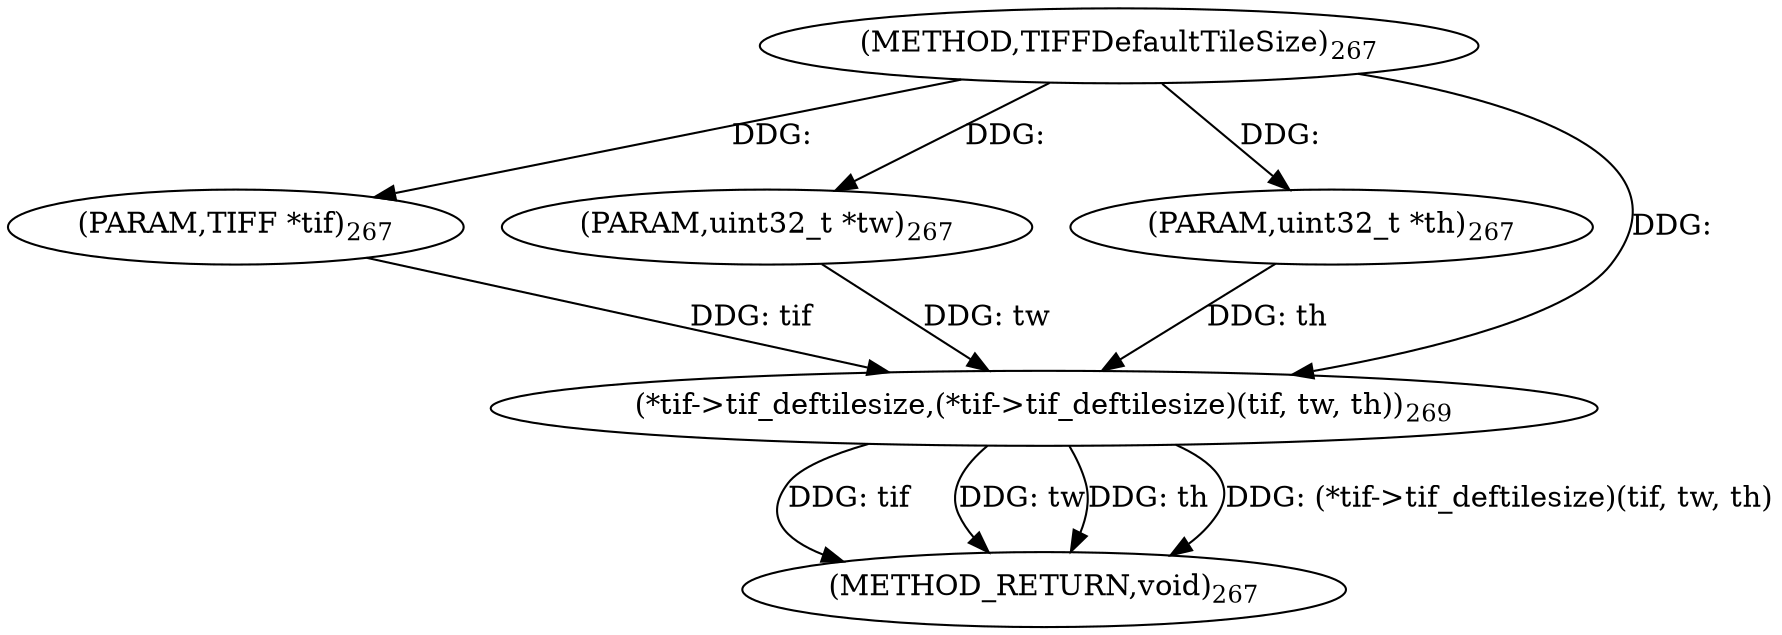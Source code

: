 digraph "TIFFDefaultTileSize" {  
"29956" [label = <(METHOD,TIFFDefaultTileSize)<SUB>267</SUB>> ]
"29969" [label = <(METHOD_RETURN,void)<SUB>267</SUB>> ]
"29957" [label = <(PARAM,TIFF *tif)<SUB>267</SUB>> ]
"29958" [label = <(PARAM,uint32_t *tw)<SUB>267</SUB>> ]
"29959" [label = <(PARAM,uint32_t *th)<SUB>267</SUB>> ]
"29961" [label = <(*tif-&gt;tif_deftilesize,(*tif-&gt;tif_deftilesize)(tif, tw, th))<SUB>269</SUB>> ]
  "29961" -> "29969"  [ label = "DDG: tif"] 
  "29961" -> "29969"  [ label = "DDG: tw"] 
  "29961" -> "29969"  [ label = "DDG: th"] 
  "29961" -> "29969"  [ label = "DDG: (*tif-&gt;tif_deftilesize)(tif, tw, th)"] 
  "29956" -> "29957"  [ label = "DDG: "] 
  "29956" -> "29958"  [ label = "DDG: "] 
  "29956" -> "29959"  [ label = "DDG: "] 
  "29957" -> "29961"  [ label = "DDG: tif"] 
  "29956" -> "29961"  [ label = "DDG: "] 
  "29958" -> "29961"  [ label = "DDG: tw"] 
  "29959" -> "29961"  [ label = "DDG: th"] 
}
